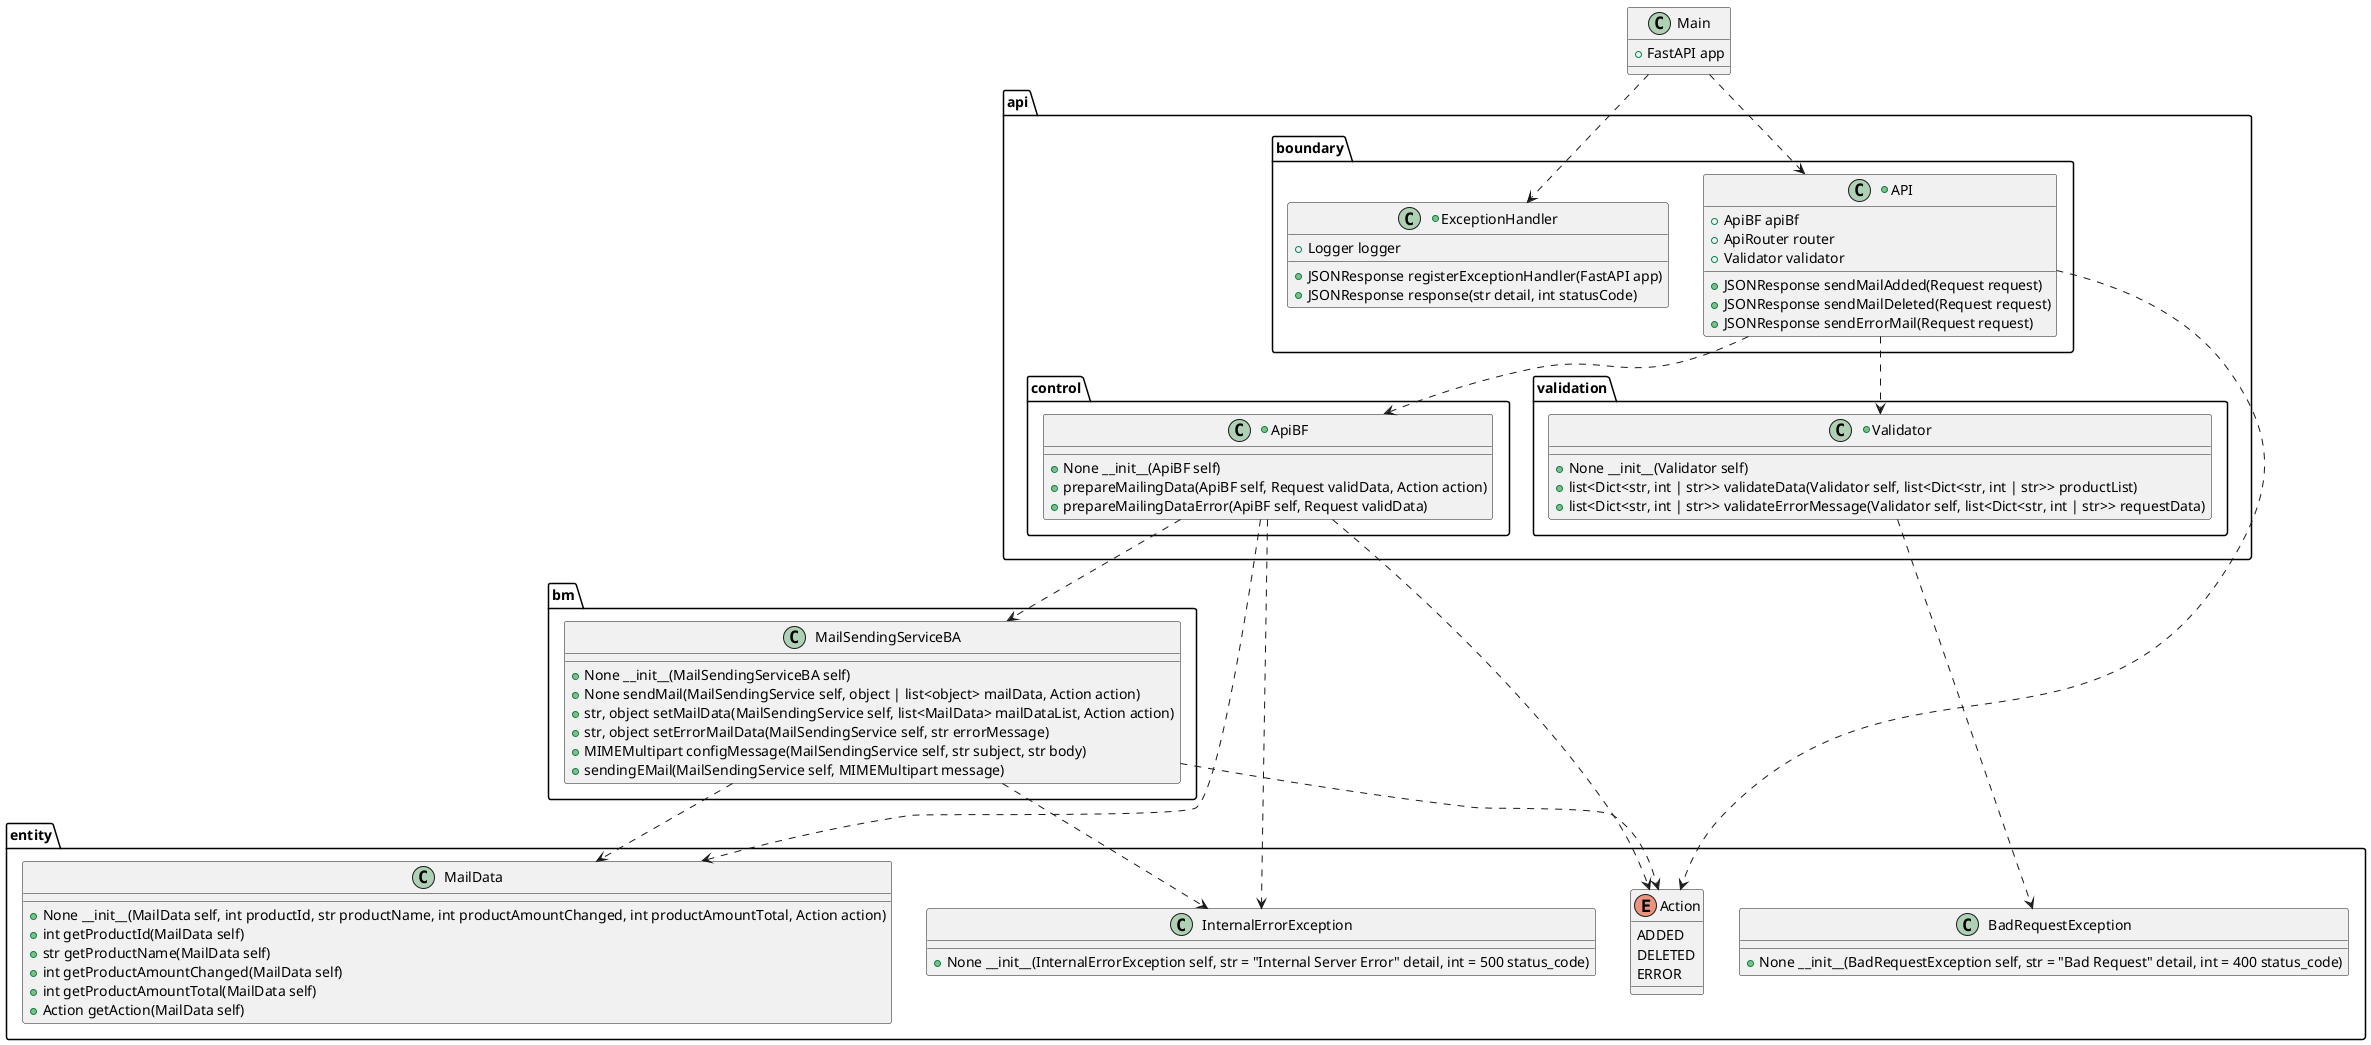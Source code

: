 @startuml

package api {
    package boundary {
        +class API {
            +ApiBF apiBf
            +ApiRouter router
            +Validator validator

            +JSONResponse sendMailAdded(Request request)
            +JSONResponse sendMailDeleted(Request request)
            +JSONResponse sendErrorMail(Request request)
        }

        +class ExceptionHandler {
            +Logger logger
            +JSONResponse registerExceptionHandler(FastAPI app)
            +JSONResponse response(str detail, int statusCode)                
        }
    }

    package control {
        +class ApiBF {
            +None __init__(ApiBF self)
            +prepareMailingData(ApiBF self, Request validData, Action action)
            +prepareMailingDataError(ApiBF self, Request validData)
        }
    }

    package validation {
        +class Validator {
            +None __init__(Validator self)
            +list<Dict<str, int | str>> validateData(Validator self, list<Dict<str, int | str>> productList)
            +list<Dict<str, int | str>> validateErrorMessage(Validator self, list<Dict<str, int | str>> requestData)
        }
    }
}

package bm {
    class MailSendingServiceBA {
        +None __init__(MailSendingServiceBA self)
        +None sendMail(MailSendingService self, object | list<object> mailData, Action action)
        +str, object setMailData(MailSendingService self, list<MailData> mailDataList, Action action)
        +str, object setErrorMailData(MailSendingService self, str errorMessage)
        +MIMEMultipart configMessage(MailSendingService self, str subject, str body)
        +sendingEMail(MailSendingService self, MIMEMultipart message)
    }
}

package entity {
    class MailData {
        +None __init__(MailData self, int productId, str productName, int productAmountChanged, int productAmountTotal, Action action)
        +int getProductId(MailData self)
        +str getProductName(MailData self)
        +int getProductAmountChanged(MailData self)
        +int getProductAmountTotal(MailData self)
        +Action getAction(MailData self)
    }

    enum Action {
        ADDED
        DELETED
        ERROR
    }

    class InternalErrorException {
        +None __init__(InternalErrorException self, str = "Internal Server Error" detail, int = 500 status_code)
    }

    class BadRequestException {
        +None __init__(BadRequestException self, str = "Bad Request" detail, int = 400 status_code)

    }
}

class Main {
    +FastAPI app
}

Main ..> ExceptionHandler
Main ..> API

API ..> Validator
API ..> ApiBF
API ..> Action

ApiBF ..> MailData
ApiBF ..> MailSendingServiceBA
ApiBF ..> InternalErrorException
ApiBF ..> Action

Validator ..> BadRequestException

MailSendingServiceBA ..> Action
MailSendingServiceBA ..> InternalErrorException
MailSendingServiceBA ..> MailData

@enduml
